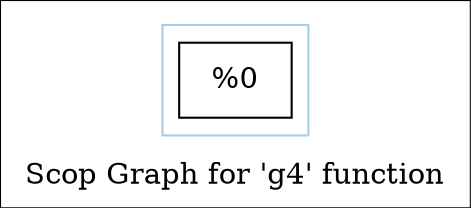 digraph "Scop Graph for 'g4' function" {
	label="Scop Graph for 'g4' function";

	Node0x1afd330 [shape=record,label="{%0}"];
	colorscheme = "paired12"
        subgraph cluster_0x1aceed0 {
          label = "";
          style = solid;
          color = 1
          Node0x1afd330;
        }
}
